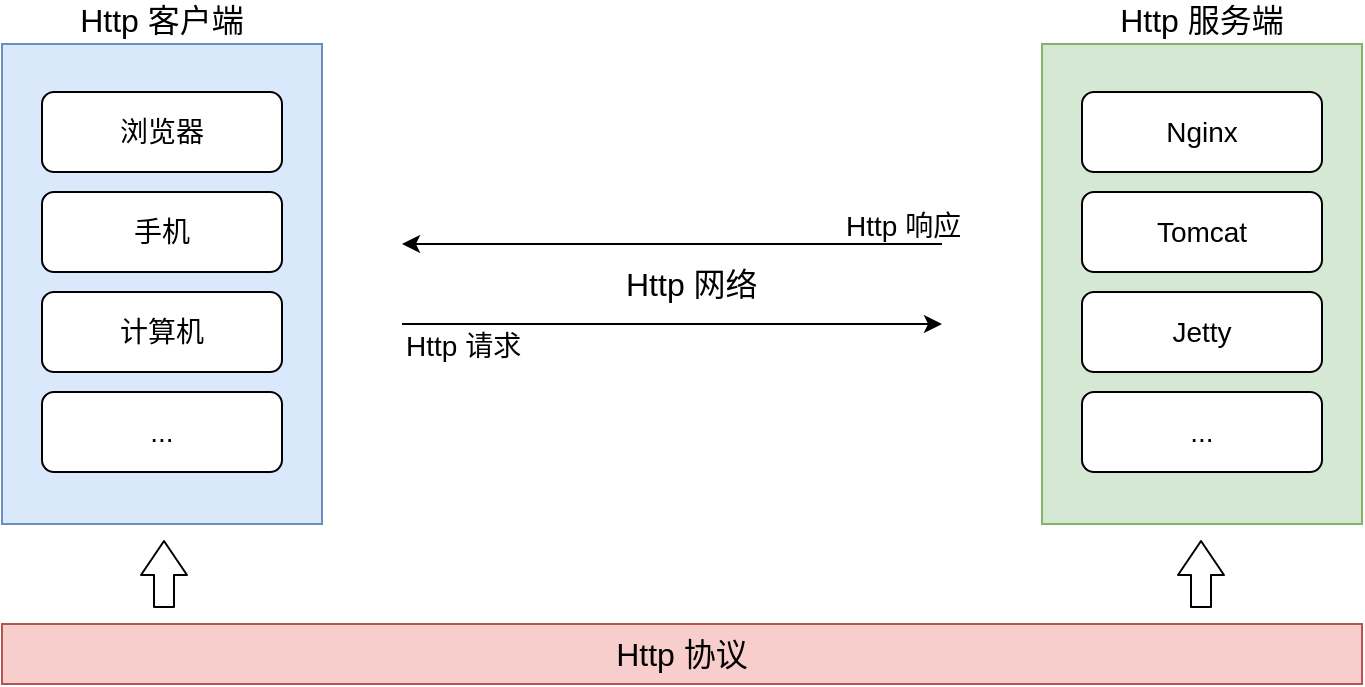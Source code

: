<mxfile version="10.5.2" type="github"><diagram id="xFVonZ8_zCbn0Jq0O_Du" name="1"><mxGraphModel dx="1158" dy="726" grid="1" gridSize="10" guides="1" tooltips="1" connect="1" arrows="1" fold="1" page="1" pageScale="1" pageWidth="827" pageHeight="1169" math="0" shadow="0"><root><mxCell id="0"/><mxCell id="1" parent="0"/><mxCell id="zcrrq2mC1UBAn5U9GPCg-2" value="Http 协议" style="rounded=0;whiteSpace=wrap;html=1;fillColor=#f8cecc;strokeColor=#b85450;fontSize=16;" vertex="1" parent="1"><mxGeometry x="80" y="410" width="680" height="30" as="geometry"/></mxCell><mxCell id="zcrrq2mC1UBAn5U9GPCg-3" value="Http 客户端" style="rounded=0;whiteSpace=wrap;html=1;fillColor=#dae8fc;strokeColor=#6c8ebf;labelPosition=center;verticalLabelPosition=top;align=center;verticalAlign=bottom;fontSize=16;" vertex="1" parent="1"><mxGeometry x="80" y="120" width="160" height="240" as="geometry"/></mxCell><mxCell id="zcrrq2mC1UBAn5U9GPCg-5" value="Http 服务端" style="rounded=0;whiteSpace=wrap;html=1;fillColor=#d5e8d4;strokeColor=#82b366;labelPosition=center;verticalLabelPosition=top;align=center;verticalAlign=bottom;fontSize=16;" vertex="1" parent="1"><mxGeometry x="600" y="120" width="160" height="240" as="geometry"/></mxCell><mxCell id="zcrrq2mC1UBAn5U9GPCg-6" value="" style="endArrow=classic;html=1;" edge="1" parent="1"><mxGeometry width="50" height="50" relative="1" as="geometry"><mxPoint x="280" y="260" as="sourcePoint"/><mxPoint x="550" y="260" as="targetPoint"/></mxGeometry></mxCell><mxCell id="zcrrq2mC1UBAn5U9GPCg-7" value="" style="endArrow=none;html=1;startArrow=classic;startFill=1;endFill=0;" edge="1" parent="1"><mxGeometry width="50" height="50" relative="1" as="geometry"><mxPoint x="280" y="220" as="sourcePoint"/><mxPoint x="550" y="220" as="targetPoint"/></mxGeometry></mxCell><mxCell id="zcrrq2mC1UBAn5U9GPCg-8" value="Http 网络" style="text;html=1;resizable=0;points=[];autosize=1;align=left;verticalAlign=top;spacingTop=-4;fontSize=16;comic=0;" vertex="1" parent="1"><mxGeometry x="390" y="228" width="60" height="20" as="geometry"/></mxCell><mxCell id="zcrrq2mC1UBAn5U9GPCg-9" value="" style="shape=flexArrow;endArrow=classic;html=1;endWidth=12;endSize=5.33;" edge="1" parent="1"><mxGeometry width="50" height="50" relative="1" as="geometry"><mxPoint x="161" y="402" as="sourcePoint"/><mxPoint x="161" y="368" as="targetPoint"/></mxGeometry></mxCell><mxCell id="zcrrq2mC1UBAn5U9GPCg-10" value="" style="shape=flexArrow;endArrow=classic;html=1;endWidth=12;endSize=5.33;" edge="1" parent="1"><mxGeometry width="50" height="50" relative="1" as="geometry"><mxPoint x="679.5" y="402" as="sourcePoint"/><mxPoint x="679.5" y="368" as="targetPoint"/></mxGeometry></mxCell><mxCell id="zcrrq2mC1UBAn5U9GPCg-11" value="Http 请求" style="text;html=1;resizable=0;points=[];autosize=1;align=left;verticalAlign=top;spacingTop=-4;fontSize=14;" vertex="1" parent="1"><mxGeometry x="280" y="260" width="60" height="20" as="geometry"/></mxCell><mxCell id="zcrrq2mC1UBAn5U9GPCg-12" value="Http 响应" style="text;html=1;resizable=0;points=[];autosize=1;align=left;verticalAlign=top;spacingTop=-4;fontSize=14;" vertex="1" parent="1"><mxGeometry x="500" y="200" width="60" height="20" as="geometry"/></mxCell><mxCell id="zcrrq2mC1UBAn5U9GPCg-13" value="浏览器" style="rounded=1;whiteSpace=wrap;html=1;comic=0;fontSize=14;" vertex="1" parent="1"><mxGeometry x="100" y="144" width="120" height="40" as="geometry"/></mxCell><mxCell id="zcrrq2mC1UBAn5U9GPCg-14" value="手机" style="rounded=1;whiteSpace=wrap;html=1;comic=0;fontSize=14;" vertex="1" parent="1"><mxGeometry x="100" y="194" width="120" height="40" as="geometry"/></mxCell><mxCell id="zcrrq2mC1UBAn5U9GPCg-15" value="计算机" style="rounded=1;whiteSpace=wrap;html=1;comic=0;fontSize=14;" vertex="1" parent="1"><mxGeometry x="100" y="244" width="120" height="40" as="geometry"/></mxCell><mxCell id="zcrrq2mC1UBAn5U9GPCg-16" value="..." style="rounded=1;whiteSpace=wrap;html=1;comic=0;fontSize=14;" vertex="1" parent="1"><mxGeometry x="100" y="294" width="120" height="40" as="geometry"/></mxCell><mxCell id="zcrrq2mC1UBAn5U9GPCg-17" value="Nginx" style="rounded=1;whiteSpace=wrap;html=1;comic=0;fontSize=14;" vertex="1" parent="1"><mxGeometry x="620" y="144" width="120" height="40" as="geometry"/></mxCell><mxCell id="zcrrq2mC1UBAn5U9GPCg-18" value="Tomcat" style="rounded=1;whiteSpace=wrap;html=1;comic=0;fontSize=14;" vertex="1" parent="1"><mxGeometry x="620" y="194" width="120" height="40" as="geometry"/></mxCell><mxCell id="zcrrq2mC1UBAn5U9GPCg-19" value="Jetty" style="rounded=1;whiteSpace=wrap;html=1;comic=0;fontSize=14;" vertex="1" parent="1"><mxGeometry x="620" y="244" width="120" height="40" as="geometry"/></mxCell><mxCell id="zcrrq2mC1UBAn5U9GPCg-20" value="..." style="rounded=1;whiteSpace=wrap;html=1;comic=0;fontSize=14;" vertex="1" parent="1"><mxGeometry x="620" y="294" width="120" height="40" as="geometry"/></mxCell></root></mxGraphModel></diagram></mxfile>